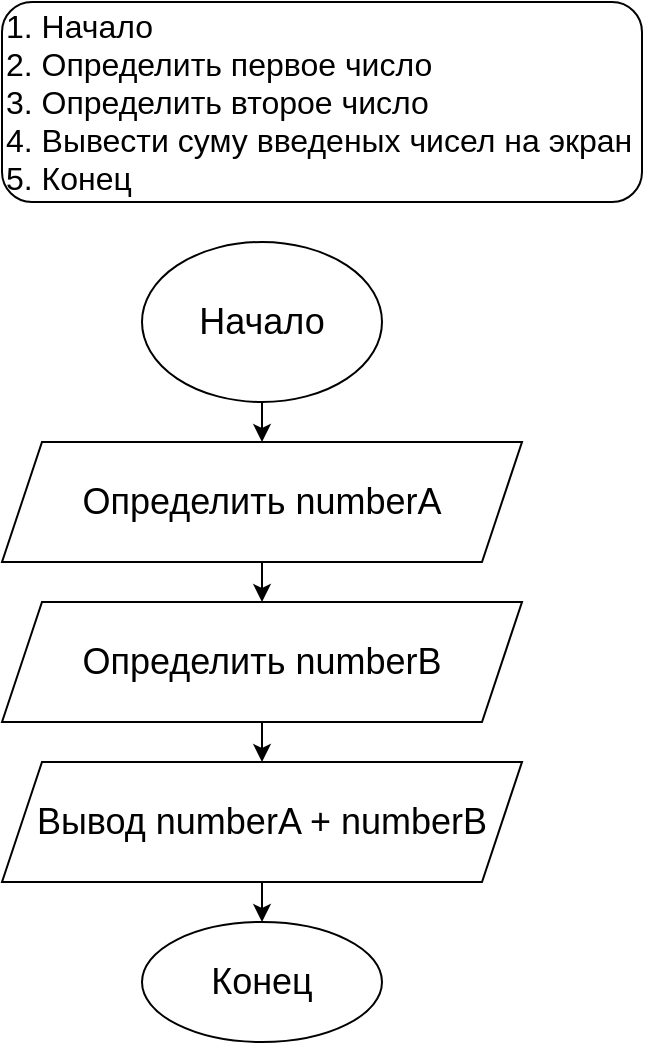 <mxfile>
    <diagram id="Xf6bOHOoedK-C4b44DkG" name="Страница 1">
        <mxGraphModel dx="1084" dy="530" grid="1" gridSize="10" guides="1" tooltips="1" connect="1" arrows="1" fold="1" page="1" pageScale="1" pageWidth="827" pageHeight="1169" math="0" shadow="0">
            <root>
                <mxCell id="0"/>
                <mxCell id="1" parent="0"/>
                <mxCell id="2" value="&lt;font size=&quot;3&quot;&gt;1. Начало&lt;br&gt;2. Определить первое число&lt;br&gt;3. Определить второе число&lt;br&gt;4. Вывести суму введеных чисел на экран&lt;br&gt;5. Конец&lt;br&gt;&lt;/font&gt;" style="rounded=1;whiteSpace=wrap;html=1;align=left;" vertex="1" parent="1">
                    <mxGeometry x="270" y="40" width="320" height="100" as="geometry"/>
                </mxCell>
                <mxCell id="5" value="" style="edgeStyle=none;html=1;fontSize=18;" edge="1" parent="1" source="3" target="4">
                    <mxGeometry relative="1" as="geometry"/>
                </mxCell>
                <mxCell id="3" value="Начало" style="ellipse;whiteSpace=wrap;html=1;fontSize=18;" vertex="1" parent="1">
                    <mxGeometry x="340" y="160" width="120" height="80" as="geometry"/>
                </mxCell>
                <mxCell id="7" value="" style="edgeStyle=none;html=1;fontSize=18;" edge="1" parent="1" source="4" target="6">
                    <mxGeometry relative="1" as="geometry"/>
                </mxCell>
                <mxCell id="4" value="Определить numberA" style="shape=parallelogram;perimeter=parallelogramPerimeter;whiteSpace=wrap;html=1;fixedSize=1;fontSize=18;" vertex="1" parent="1">
                    <mxGeometry x="270" y="260" width="260" height="60" as="geometry"/>
                </mxCell>
                <mxCell id="9" value="" style="edgeStyle=none;html=1;fontSize=18;" edge="1" parent="1" source="6" target="8">
                    <mxGeometry relative="1" as="geometry"/>
                </mxCell>
                <mxCell id="6" value="Определить numberB" style="shape=parallelogram;perimeter=parallelogramPerimeter;whiteSpace=wrap;html=1;fixedSize=1;fontSize=18;" vertex="1" parent="1">
                    <mxGeometry x="270" y="340" width="260" height="60" as="geometry"/>
                </mxCell>
                <mxCell id="11" value="" style="edgeStyle=none;html=1;fontSize=18;" edge="1" parent="1" source="8" target="10">
                    <mxGeometry relative="1" as="geometry"/>
                </mxCell>
                <mxCell id="8" value="Вывод numberA + numberB" style="shape=parallelogram;perimeter=parallelogramPerimeter;whiteSpace=wrap;html=1;fixedSize=1;fontSize=18;" vertex="1" parent="1">
                    <mxGeometry x="270" y="420" width="260" height="60" as="geometry"/>
                </mxCell>
                <mxCell id="10" value="Конец" style="ellipse;whiteSpace=wrap;html=1;fontSize=18;" vertex="1" parent="1">
                    <mxGeometry x="340" y="500" width="120" height="60" as="geometry"/>
                </mxCell>
            </root>
        </mxGraphModel>
    </diagram>
</mxfile>